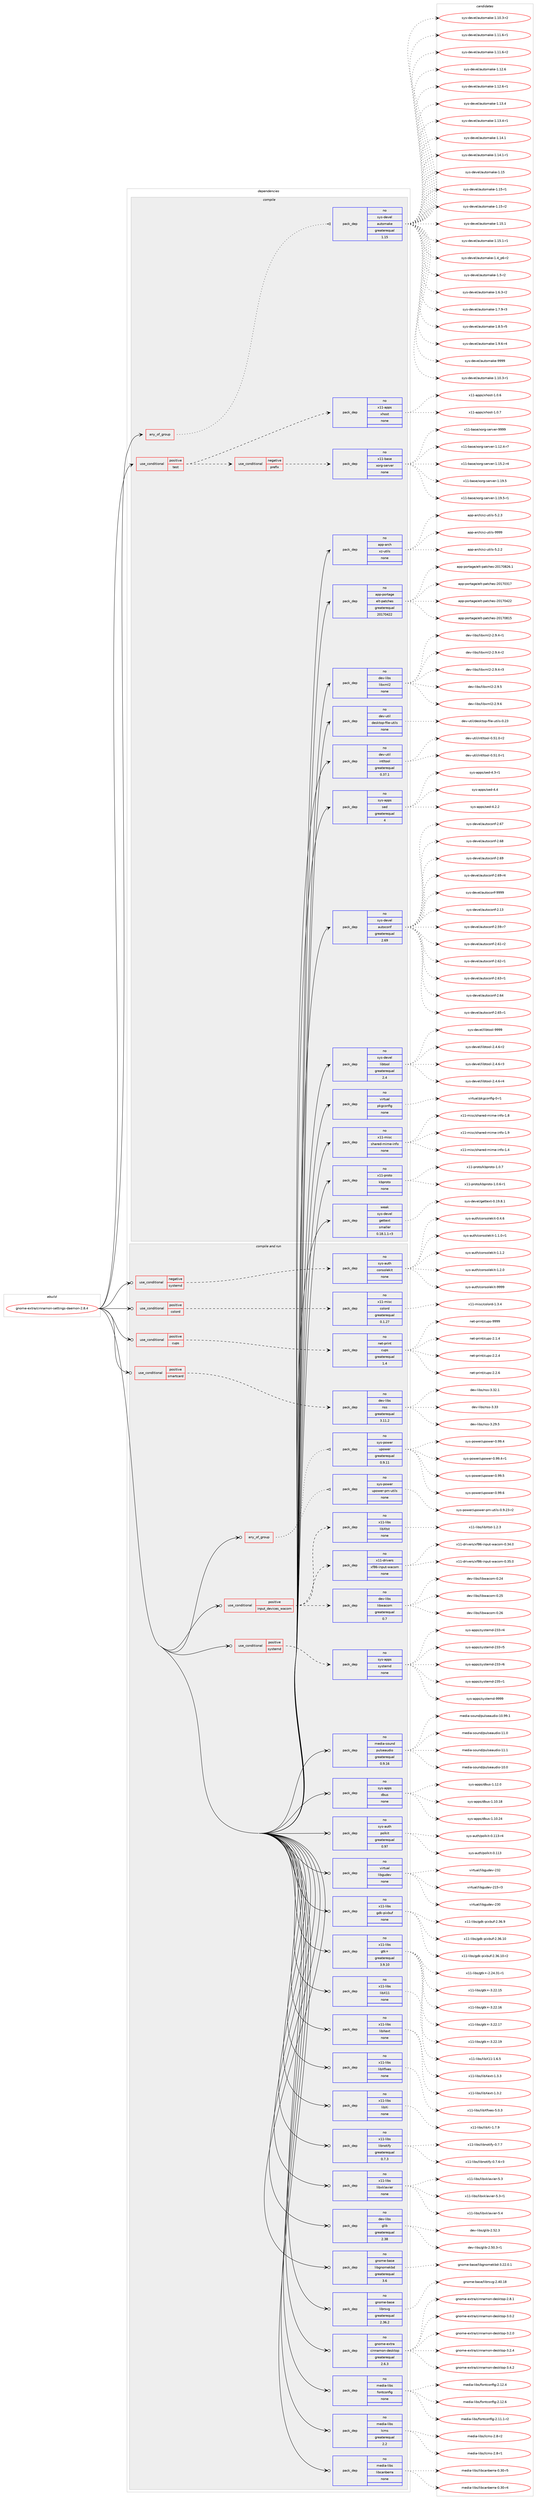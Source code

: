 digraph prolog {

# *************
# Graph options
# *************

newrank=true;
concentrate=true;
compound=true;
graph [rankdir=LR,fontname=Helvetica,fontsize=10,ranksep=1.5];#, ranksep=2.5, nodesep=0.2];
edge  [arrowhead=vee];
node  [fontname=Helvetica,fontsize=10];

# **********
# The ebuild
# **********

subgraph cluster_leftcol {
color=gray;
rank=same;
label=<<i>ebuild</i>>;
id [label="gnome-extra/cinnamon-settings-daemon-2.8.4", color=red, width=4, href="../gnome-extra/cinnamon-settings-daemon-2.8.4.svg"];
}

# ****************
# The dependencies
# ****************

subgraph cluster_midcol {
color=gray;
label=<<i>dependencies</i>>;
subgraph cluster_compile {
fillcolor="#eeeeee";
style=filled;
label=<<i>compile</i>>;
subgraph any4809 {
dependency309465 [label=<<TABLE BORDER="0" CELLBORDER="1" CELLSPACING="0" CELLPADDING="4"><TR><TD CELLPADDING="10">any_of_group</TD></TR></TABLE>>, shape=none, color=red];subgraph pack222776 {
dependency309466 [label=<<TABLE BORDER="0" CELLBORDER="1" CELLSPACING="0" CELLPADDING="4" WIDTH="220"><TR><TD ROWSPAN="6" CELLPADDING="30">pack_dep</TD></TR><TR><TD WIDTH="110">no</TD></TR><TR><TD>sys-devel</TD></TR><TR><TD>automake</TD></TR><TR><TD>greaterequal</TD></TR><TR><TD>1.15</TD></TR></TABLE>>, shape=none, color=blue];
}
dependency309465:e -> dependency309466:w [weight=20,style="dotted",arrowhead="oinv"];
}
id:e -> dependency309465:w [weight=20,style="solid",arrowhead="vee"];
subgraph cond81813 {
dependency309467 [label=<<TABLE BORDER="0" CELLBORDER="1" CELLSPACING="0" CELLPADDING="4"><TR><TD ROWSPAN="3" CELLPADDING="10">use_conditional</TD></TR><TR><TD>positive</TD></TR><TR><TD>test</TD></TR></TABLE>>, shape=none, color=red];
subgraph cond81814 {
dependency309468 [label=<<TABLE BORDER="0" CELLBORDER="1" CELLSPACING="0" CELLPADDING="4"><TR><TD ROWSPAN="3" CELLPADDING="10">use_conditional</TD></TR><TR><TD>negative</TD></TR><TR><TD>prefix</TD></TR></TABLE>>, shape=none, color=red];
subgraph pack222777 {
dependency309469 [label=<<TABLE BORDER="0" CELLBORDER="1" CELLSPACING="0" CELLPADDING="4" WIDTH="220"><TR><TD ROWSPAN="6" CELLPADDING="30">pack_dep</TD></TR><TR><TD WIDTH="110">no</TD></TR><TR><TD>x11-base</TD></TR><TR><TD>xorg-server</TD></TR><TR><TD>none</TD></TR><TR><TD></TD></TR></TABLE>>, shape=none, color=blue];
}
dependency309468:e -> dependency309469:w [weight=20,style="dashed",arrowhead="vee"];
}
dependency309467:e -> dependency309468:w [weight=20,style="dashed",arrowhead="vee"];
subgraph pack222778 {
dependency309470 [label=<<TABLE BORDER="0" CELLBORDER="1" CELLSPACING="0" CELLPADDING="4" WIDTH="220"><TR><TD ROWSPAN="6" CELLPADDING="30">pack_dep</TD></TR><TR><TD WIDTH="110">no</TD></TR><TR><TD>x11-apps</TD></TR><TR><TD>xhost</TD></TR><TR><TD>none</TD></TR><TR><TD></TD></TR></TABLE>>, shape=none, color=blue];
}
dependency309467:e -> dependency309470:w [weight=20,style="dashed",arrowhead="vee"];
}
id:e -> dependency309467:w [weight=20,style="solid",arrowhead="vee"];
subgraph pack222779 {
dependency309471 [label=<<TABLE BORDER="0" CELLBORDER="1" CELLSPACING="0" CELLPADDING="4" WIDTH="220"><TR><TD ROWSPAN="6" CELLPADDING="30">pack_dep</TD></TR><TR><TD WIDTH="110">no</TD></TR><TR><TD>app-arch</TD></TR><TR><TD>xz-utils</TD></TR><TR><TD>none</TD></TR><TR><TD></TD></TR></TABLE>>, shape=none, color=blue];
}
id:e -> dependency309471:w [weight=20,style="solid",arrowhead="vee"];
subgraph pack222780 {
dependency309472 [label=<<TABLE BORDER="0" CELLBORDER="1" CELLSPACING="0" CELLPADDING="4" WIDTH="220"><TR><TD ROWSPAN="6" CELLPADDING="30">pack_dep</TD></TR><TR><TD WIDTH="110">no</TD></TR><TR><TD>app-portage</TD></TR><TR><TD>elt-patches</TD></TR><TR><TD>greaterequal</TD></TR><TR><TD>20170422</TD></TR></TABLE>>, shape=none, color=blue];
}
id:e -> dependency309472:w [weight=20,style="solid",arrowhead="vee"];
subgraph pack222781 {
dependency309473 [label=<<TABLE BORDER="0" CELLBORDER="1" CELLSPACING="0" CELLPADDING="4" WIDTH="220"><TR><TD ROWSPAN="6" CELLPADDING="30">pack_dep</TD></TR><TR><TD WIDTH="110">no</TD></TR><TR><TD>dev-libs</TD></TR><TR><TD>libxml2</TD></TR><TR><TD>none</TD></TR><TR><TD></TD></TR></TABLE>>, shape=none, color=blue];
}
id:e -> dependency309473:w [weight=20,style="solid",arrowhead="vee"];
subgraph pack222782 {
dependency309474 [label=<<TABLE BORDER="0" CELLBORDER="1" CELLSPACING="0" CELLPADDING="4" WIDTH="220"><TR><TD ROWSPAN="6" CELLPADDING="30">pack_dep</TD></TR><TR><TD WIDTH="110">no</TD></TR><TR><TD>dev-util</TD></TR><TR><TD>desktop-file-utils</TD></TR><TR><TD>none</TD></TR><TR><TD></TD></TR></TABLE>>, shape=none, color=blue];
}
id:e -> dependency309474:w [weight=20,style="solid",arrowhead="vee"];
subgraph pack222783 {
dependency309475 [label=<<TABLE BORDER="0" CELLBORDER="1" CELLSPACING="0" CELLPADDING="4" WIDTH="220"><TR><TD ROWSPAN="6" CELLPADDING="30">pack_dep</TD></TR><TR><TD WIDTH="110">no</TD></TR><TR><TD>dev-util</TD></TR><TR><TD>intltool</TD></TR><TR><TD>greaterequal</TD></TR><TR><TD>0.37.1</TD></TR></TABLE>>, shape=none, color=blue];
}
id:e -> dependency309475:w [weight=20,style="solid",arrowhead="vee"];
subgraph pack222784 {
dependency309476 [label=<<TABLE BORDER="0" CELLBORDER="1" CELLSPACING="0" CELLPADDING="4" WIDTH="220"><TR><TD ROWSPAN="6" CELLPADDING="30">pack_dep</TD></TR><TR><TD WIDTH="110">no</TD></TR><TR><TD>sys-apps</TD></TR><TR><TD>sed</TD></TR><TR><TD>greaterequal</TD></TR><TR><TD>4</TD></TR></TABLE>>, shape=none, color=blue];
}
id:e -> dependency309476:w [weight=20,style="solid",arrowhead="vee"];
subgraph pack222785 {
dependency309477 [label=<<TABLE BORDER="0" CELLBORDER="1" CELLSPACING="0" CELLPADDING="4" WIDTH="220"><TR><TD ROWSPAN="6" CELLPADDING="30">pack_dep</TD></TR><TR><TD WIDTH="110">no</TD></TR><TR><TD>sys-devel</TD></TR><TR><TD>autoconf</TD></TR><TR><TD>greaterequal</TD></TR><TR><TD>2.69</TD></TR></TABLE>>, shape=none, color=blue];
}
id:e -> dependency309477:w [weight=20,style="solid",arrowhead="vee"];
subgraph pack222786 {
dependency309478 [label=<<TABLE BORDER="0" CELLBORDER="1" CELLSPACING="0" CELLPADDING="4" WIDTH="220"><TR><TD ROWSPAN="6" CELLPADDING="30">pack_dep</TD></TR><TR><TD WIDTH="110">no</TD></TR><TR><TD>sys-devel</TD></TR><TR><TD>libtool</TD></TR><TR><TD>greaterequal</TD></TR><TR><TD>2.4</TD></TR></TABLE>>, shape=none, color=blue];
}
id:e -> dependency309478:w [weight=20,style="solid",arrowhead="vee"];
subgraph pack222787 {
dependency309479 [label=<<TABLE BORDER="0" CELLBORDER="1" CELLSPACING="0" CELLPADDING="4" WIDTH="220"><TR><TD ROWSPAN="6" CELLPADDING="30">pack_dep</TD></TR><TR><TD WIDTH="110">no</TD></TR><TR><TD>virtual</TD></TR><TR><TD>pkgconfig</TD></TR><TR><TD>none</TD></TR><TR><TD></TD></TR></TABLE>>, shape=none, color=blue];
}
id:e -> dependency309479:w [weight=20,style="solid",arrowhead="vee"];
subgraph pack222788 {
dependency309480 [label=<<TABLE BORDER="0" CELLBORDER="1" CELLSPACING="0" CELLPADDING="4" WIDTH="220"><TR><TD ROWSPAN="6" CELLPADDING="30">pack_dep</TD></TR><TR><TD WIDTH="110">no</TD></TR><TR><TD>x11-misc</TD></TR><TR><TD>shared-mime-info</TD></TR><TR><TD>none</TD></TR><TR><TD></TD></TR></TABLE>>, shape=none, color=blue];
}
id:e -> dependency309480:w [weight=20,style="solid",arrowhead="vee"];
subgraph pack222789 {
dependency309481 [label=<<TABLE BORDER="0" CELLBORDER="1" CELLSPACING="0" CELLPADDING="4" WIDTH="220"><TR><TD ROWSPAN="6" CELLPADDING="30">pack_dep</TD></TR><TR><TD WIDTH="110">no</TD></TR><TR><TD>x11-proto</TD></TR><TR><TD>kbproto</TD></TR><TR><TD>none</TD></TR><TR><TD></TD></TR></TABLE>>, shape=none, color=blue];
}
id:e -> dependency309481:w [weight=20,style="solid",arrowhead="vee"];
subgraph pack222790 {
dependency309482 [label=<<TABLE BORDER="0" CELLBORDER="1" CELLSPACING="0" CELLPADDING="4" WIDTH="220"><TR><TD ROWSPAN="6" CELLPADDING="30">pack_dep</TD></TR><TR><TD WIDTH="110">weak</TD></TR><TR><TD>sys-devel</TD></TR><TR><TD>gettext</TD></TR><TR><TD>smaller</TD></TR><TR><TD>0.18.1.1-r3</TD></TR></TABLE>>, shape=none, color=blue];
}
id:e -> dependency309482:w [weight=20,style="solid",arrowhead="vee"];
}
subgraph cluster_compileandrun {
fillcolor="#eeeeee";
style=filled;
label=<<i>compile and run</i>>;
subgraph any4810 {
dependency309483 [label=<<TABLE BORDER="0" CELLBORDER="1" CELLSPACING="0" CELLPADDING="4"><TR><TD CELLPADDING="10">any_of_group</TD></TR></TABLE>>, shape=none, color=red];subgraph pack222791 {
dependency309484 [label=<<TABLE BORDER="0" CELLBORDER="1" CELLSPACING="0" CELLPADDING="4" WIDTH="220"><TR><TD ROWSPAN="6" CELLPADDING="30">pack_dep</TD></TR><TR><TD WIDTH="110">no</TD></TR><TR><TD>sys-power</TD></TR><TR><TD>upower</TD></TR><TR><TD>greaterequal</TD></TR><TR><TD>0.9.11</TD></TR></TABLE>>, shape=none, color=blue];
}
dependency309483:e -> dependency309484:w [weight=20,style="dotted",arrowhead="oinv"];
subgraph pack222792 {
dependency309485 [label=<<TABLE BORDER="0" CELLBORDER="1" CELLSPACING="0" CELLPADDING="4" WIDTH="220"><TR><TD ROWSPAN="6" CELLPADDING="30">pack_dep</TD></TR><TR><TD WIDTH="110">no</TD></TR><TR><TD>sys-power</TD></TR><TR><TD>upower-pm-utils</TD></TR><TR><TD>none</TD></TR><TR><TD></TD></TR></TABLE>>, shape=none, color=blue];
}
dependency309483:e -> dependency309485:w [weight=20,style="dotted",arrowhead="oinv"];
}
id:e -> dependency309483:w [weight=20,style="solid",arrowhead="odotvee"];
subgraph cond81815 {
dependency309486 [label=<<TABLE BORDER="0" CELLBORDER="1" CELLSPACING="0" CELLPADDING="4"><TR><TD ROWSPAN="3" CELLPADDING="10">use_conditional</TD></TR><TR><TD>negative</TD></TR><TR><TD>systemd</TD></TR></TABLE>>, shape=none, color=red];
subgraph pack222793 {
dependency309487 [label=<<TABLE BORDER="0" CELLBORDER="1" CELLSPACING="0" CELLPADDING="4" WIDTH="220"><TR><TD ROWSPAN="6" CELLPADDING="30">pack_dep</TD></TR><TR><TD WIDTH="110">no</TD></TR><TR><TD>sys-auth</TD></TR><TR><TD>consolekit</TD></TR><TR><TD>none</TD></TR><TR><TD></TD></TR></TABLE>>, shape=none, color=blue];
}
dependency309486:e -> dependency309487:w [weight=20,style="dashed",arrowhead="vee"];
}
id:e -> dependency309486:w [weight=20,style="solid",arrowhead="odotvee"];
subgraph cond81816 {
dependency309488 [label=<<TABLE BORDER="0" CELLBORDER="1" CELLSPACING="0" CELLPADDING="4"><TR><TD ROWSPAN="3" CELLPADDING="10">use_conditional</TD></TR><TR><TD>positive</TD></TR><TR><TD>colord</TD></TR></TABLE>>, shape=none, color=red];
subgraph pack222794 {
dependency309489 [label=<<TABLE BORDER="0" CELLBORDER="1" CELLSPACING="0" CELLPADDING="4" WIDTH="220"><TR><TD ROWSPAN="6" CELLPADDING="30">pack_dep</TD></TR><TR><TD WIDTH="110">no</TD></TR><TR><TD>x11-misc</TD></TR><TR><TD>colord</TD></TR><TR><TD>greaterequal</TD></TR><TR><TD>0.1.27</TD></TR></TABLE>>, shape=none, color=blue];
}
dependency309488:e -> dependency309489:w [weight=20,style="dashed",arrowhead="vee"];
}
id:e -> dependency309488:w [weight=20,style="solid",arrowhead="odotvee"];
subgraph cond81817 {
dependency309490 [label=<<TABLE BORDER="0" CELLBORDER="1" CELLSPACING="0" CELLPADDING="4"><TR><TD ROWSPAN="3" CELLPADDING="10">use_conditional</TD></TR><TR><TD>positive</TD></TR><TR><TD>cups</TD></TR></TABLE>>, shape=none, color=red];
subgraph pack222795 {
dependency309491 [label=<<TABLE BORDER="0" CELLBORDER="1" CELLSPACING="0" CELLPADDING="4" WIDTH="220"><TR><TD ROWSPAN="6" CELLPADDING="30">pack_dep</TD></TR><TR><TD WIDTH="110">no</TD></TR><TR><TD>net-print</TD></TR><TR><TD>cups</TD></TR><TR><TD>greaterequal</TD></TR><TR><TD>1.4</TD></TR></TABLE>>, shape=none, color=blue];
}
dependency309490:e -> dependency309491:w [weight=20,style="dashed",arrowhead="vee"];
}
id:e -> dependency309490:w [weight=20,style="solid",arrowhead="odotvee"];
subgraph cond81818 {
dependency309492 [label=<<TABLE BORDER="0" CELLBORDER="1" CELLSPACING="0" CELLPADDING="4"><TR><TD ROWSPAN="3" CELLPADDING="10">use_conditional</TD></TR><TR><TD>positive</TD></TR><TR><TD>input_devices_wacom</TD></TR></TABLE>>, shape=none, color=red];
subgraph pack222796 {
dependency309493 [label=<<TABLE BORDER="0" CELLBORDER="1" CELLSPACING="0" CELLPADDING="4" WIDTH="220"><TR><TD ROWSPAN="6" CELLPADDING="30">pack_dep</TD></TR><TR><TD WIDTH="110">no</TD></TR><TR><TD>dev-libs</TD></TR><TR><TD>libwacom</TD></TR><TR><TD>greaterequal</TD></TR><TR><TD>0.7</TD></TR></TABLE>>, shape=none, color=blue];
}
dependency309492:e -> dependency309493:w [weight=20,style="dashed",arrowhead="vee"];
subgraph pack222797 {
dependency309494 [label=<<TABLE BORDER="0" CELLBORDER="1" CELLSPACING="0" CELLPADDING="4" WIDTH="220"><TR><TD ROWSPAN="6" CELLPADDING="30">pack_dep</TD></TR><TR><TD WIDTH="110">no</TD></TR><TR><TD>x11-drivers</TD></TR><TR><TD>xf86-input-wacom</TD></TR><TR><TD>none</TD></TR><TR><TD></TD></TR></TABLE>>, shape=none, color=blue];
}
dependency309492:e -> dependency309494:w [weight=20,style="dashed",arrowhead="vee"];
subgraph pack222798 {
dependency309495 [label=<<TABLE BORDER="0" CELLBORDER="1" CELLSPACING="0" CELLPADDING="4" WIDTH="220"><TR><TD ROWSPAN="6" CELLPADDING="30">pack_dep</TD></TR><TR><TD WIDTH="110">no</TD></TR><TR><TD>x11-libs</TD></TR><TR><TD>libXtst</TD></TR><TR><TD>none</TD></TR><TR><TD></TD></TR></TABLE>>, shape=none, color=blue];
}
dependency309492:e -> dependency309495:w [weight=20,style="dashed",arrowhead="vee"];
}
id:e -> dependency309492:w [weight=20,style="solid",arrowhead="odotvee"];
subgraph cond81819 {
dependency309496 [label=<<TABLE BORDER="0" CELLBORDER="1" CELLSPACING="0" CELLPADDING="4"><TR><TD ROWSPAN="3" CELLPADDING="10">use_conditional</TD></TR><TR><TD>positive</TD></TR><TR><TD>smartcard</TD></TR></TABLE>>, shape=none, color=red];
subgraph pack222799 {
dependency309497 [label=<<TABLE BORDER="0" CELLBORDER="1" CELLSPACING="0" CELLPADDING="4" WIDTH="220"><TR><TD ROWSPAN="6" CELLPADDING="30">pack_dep</TD></TR><TR><TD WIDTH="110">no</TD></TR><TR><TD>dev-libs</TD></TR><TR><TD>nss</TD></TR><TR><TD>greaterequal</TD></TR><TR><TD>3.11.2</TD></TR></TABLE>>, shape=none, color=blue];
}
dependency309496:e -> dependency309497:w [weight=20,style="dashed",arrowhead="vee"];
}
id:e -> dependency309496:w [weight=20,style="solid",arrowhead="odotvee"];
subgraph cond81820 {
dependency309498 [label=<<TABLE BORDER="0" CELLBORDER="1" CELLSPACING="0" CELLPADDING="4"><TR><TD ROWSPAN="3" CELLPADDING="10">use_conditional</TD></TR><TR><TD>positive</TD></TR><TR><TD>systemd</TD></TR></TABLE>>, shape=none, color=red];
subgraph pack222800 {
dependency309499 [label=<<TABLE BORDER="0" CELLBORDER="1" CELLSPACING="0" CELLPADDING="4" WIDTH="220"><TR><TD ROWSPAN="6" CELLPADDING="30">pack_dep</TD></TR><TR><TD WIDTH="110">no</TD></TR><TR><TD>sys-apps</TD></TR><TR><TD>systemd</TD></TR><TR><TD>none</TD></TR><TR><TD></TD></TR></TABLE>>, shape=none, color=blue];
}
dependency309498:e -> dependency309499:w [weight=20,style="dashed",arrowhead="vee"];
}
id:e -> dependency309498:w [weight=20,style="solid",arrowhead="odotvee"];
subgraph pack222801 {
dependency309500 [label=<<TABLE BORDER="0" CELLBORDER="1" CELLSPACING="0" CELLPADDING="4" WIDTH="220"><TR><TD ROWSPAN="6" CELLPADDING="30">pack_dep</TD></TR><TR><TD WIDTH="110">no</TD></TR><TR><TD>dev-libs</TD></TR><TR><TD>glib</TD></TR><TR><TD>greaterequal</TD></TR><TR><TD>2.38</TD></TR></TABLE>>, shape=none, color=blue];
}
id:e -> dependency309500:w [weight=20,style="solid",arrowhead="odotvee"];
subgraph pack222802 {
dependency309501 [label=<<TABLE BORDER="0" CELLBORDER="1" CELLSPACING="0" CELLPADDING="4" WIDTH="220"><TR><TD ROWSPAN="6" CELLPADDING="30">pack_dep</TD></TR><TR><TD WIDTH="110">no</TD></TR><TR><TD>gnome-base</TD></TR><TR><TD>libgnomekbd</TD></TR><TR><TD>greaterequal</TD></TR><TR><TD>3.6</TD></TR></TABLE>>, shape=none, color=blue];
}
id:e -> dependency309501:w [weight=20,style="solid",arrowhead="odotvee"];
subgraph pack222803 {
dependency309502 [label=<<TABLE BORDER="0" CELLBORDER="1" CELLSPACING="0" CELLPADDING="4" WIDTH="220"><TR><TD ROWSPAN="6" CELLPADDING="30">pack_dep</TD></TR><TR><TD WIDTH="110">no</TD></TR><TR><TD>gnome-base</TD></TR><TR><TD>librsvg</TD></TR><TR><TD>greaterequal</TD></TR><TR><TD>2.36.2</TD></TR></TABLE>>, shape=none, color=blue];
}
id:e -> dependency309502:w [weight=20,style="solid",arrowhead="odotvee"];
subgraph pack222804 {
dependency309503 [label=<<TABLE BORDER="0" CELLBORDER="1" CELLSPACING="0" CELLPADDING="4" WIDTH="220"><TR><TD ROWSPAN="6" CELLPADDING="30">pack_dep</TD></TR><TR><TD WIDTH="110">no</TD></TR><TR><TD>gnome-extra</TD></TR><TR><TD>cinnamon-desktop</TD></TR><TR><TD>greaterequal</TD></TR><TR><TD>2.6.3</TD></TR></TABLE>>, shape=none, color=blue];
}
id:e -> dependency309503:w [weight=20,style="solid",arrowhead="odotvee"];
subgraph pack222805 {
dependency309504 [label=<<TABLE BORDER="0" CELLBORDER="1" CELLSPACING="0" CELLPADDING="4" WIDTH="220"><TR><TD ROWSPAN="6" CELLPADDING="30">pack_dep</TD></TR><TR><TD WIDTH="110">no</TD></TR><TR><TD>media-libs</TD></TR><TR><TD>fontconfig</TD></TR><TR><TD>none</TD></TR><TR><TD></TD></TR></TABLE>>, shape=none, color=blue];
}
id:e -> dependency309504:w [weight=20,style="solid",arrowhead="odotvee"];
subgraph pack222806 {
dependency309505 [label=<<TABLE BORDER="0" CELLBORDER="1" CELLSPACING="0" CELLPADDING="4" WIDTH="220"><TR><TD ROWSPAN="6" CELLPADDING="30">pack_dep</TD></TR><TR><TD WIDTH="110">no</TD></TR><TR><TD>media-libs</TD></TR><TR><TD>lcms</TD></TR><TR><TD>greaterequal</TD></TR><TR><TD>2.2</TD></TR></TABLE>>, shape=none, color=blue];
}
id:e -> dependency309505:w [weight=20,style="solid",arrowhead="odotvee"];
subgraph pack222807 {
dependency309506 [label=<<TABLE BORDER="0" CELLBORDER="1" CELLSPACING="0" CELLPADDING="4" WIDTH="220"><TR><TD ROWSPAN="6" CELLPADDING="30">pack_dep</TD></TR><TR><TD WIDTH="110">no</TD></TR><TR><TD>media-libs</TD></TR><TR><TD>libcanberra</TD></TR><TR><TD>none</TD></TR><TR><TD></TD></TR></TABLE>>, shape=none, color=blue];
}
id:e -> dependency309506:w [weight=20,style="solid",arrowhead="odotvee"];
subgraph pack222808 {
dependency309507 [label=<<TABLE BORDER="0" CELLBORDER="1" CELLSPACING="0" CELLPADDING="4" WIDTH="220"><TR><TD ROWSPAN="6" CELLPADDING="30">pack_dep</TD></TR><TR><TD WIDTH="110">no</TD></TR><TR><TD>media-sound</TD></TR><TR><TD>pulseaudio</TD></TR><TR><TD>greaterequal</TD></TR><TR><TD>0.9.16</TD></TR></TABLE>>, shape=none, color=blue];
}
id:e -> dependency309507:w [weight=20,style="solid",arrowhead="odotvee"];
subgraph pack222809 {
dependency309508 [label=<<TABLE BORDER="0" CELLBORDER="1" CELLSPACING="0" CELLPADDING="4" WIDTH="220"><TR><TD ROWSPAN="6" CELLPADDING="30">pack_dep</TD></TR><TR><TD WIDTH="110">no</TD></TR><TR><TD>sys-apps</TD></TR><TR><TD>dbus</TD></TR><TR><TD>none</TD></TR><TR><TD></TD></TR></TABLE>>, shape=none, color=blue];
}
id:e -> dependency309508:w [weight=20,style="solid",arrowhead="odotvee"];
subgraph pack222810 {
dependency309509 [label=<<TABLE BORDER="0" CELLBORDER="1" CELLSPACING="0" CELLPADDING="4" WIDTH="220"><TR><TD ROWSPAN="6" CELLPADDING="30">pack_dep</TD></TR><TR><TD WIDTH="110">no</TD></TR><TR><TD>sys-auth</TD></TR><TR><TD>polkit</TD></TR><TR><TD>greaterequal</TD></TR><TR><TD>0.97</TD></TR></TABLE>>, shape=none, color=blue];
}
id:e -> dependency309509:w [weight=20,style="solid",arrowhead="odotvee"];
subgraph pack222811 {
dependency309510 [label=<<TABLE BORDER="0" CELLBORDER="1" CELLSPACING="0" CELLPADDING="4" WIDTH="220"><TR><TD ROWSPAN="6" CELLPADDING="30">pack_dep</TD></TR><TR><TD WIDTH="110">no</TD></TR><TR><TD>virtual</TD></TR><TR><TD>libgudev</TD></TR><TR><TD>none</TD></TR><TR><TD></TD></TR></TABLE>>, shape=none, color=blue];
}
id:e -> dependency309510:w [weight=20,style="solid",arrowhead="odotvee"];
subgraph pack222812 {
dependency309511 [label=<<TABLE BORDER="0" CELLBORDER="1" CELLSPACING="0" CELLPADDING="4" WIDTH="220"><TR><TD ROWSPAN="6" CELLPADDING="30">pack_dep</TD></TR><TR><TD WIDTH="110">no</TD></TR><TR><TD>x11-libs</TD></TR><TR><TD>gdk-pixbuf</TD></TR><TR><TD>none</TD></TR><TR><TD></TD></TR></TABLE>>, shape=none, color=blue];
}
id:e -> dependency309511:w [weight=20,style="solid",arrowhead="odotvee"];
subgraph pack222813 {
dependency309512 [label=<<TABLE BORDER="0" CELLBORDER="1" CELLSPACING="0" CELLPADDING="4" WIDTH="220"><TR><TD ROWSPAN="6" CELLPADDING="30">pack_dep</TD></TR><TR><TD WIDTH="110">no</TD></TR><TR><TD>x11-libs</TD></TR><TR><TD>gtk+</TD></TR><TR><TD>greaterequal</TD></TR><TR><TD>3.9.10</TD></TR></TABLE>>, shape=none, color=blue];
}
id:e -> dependency309512:w [weight=20,style="solid",arrowhead="odotvee"];
subgraph pack222814 {
dependency309513 [label=<<TABLE BORDER="0" CELLBORDER="1" CELLSPACING="0" CELLPADDING="4" WIDTH="220"><TR><TD ROWSPAN="6" CELLPADDING="30">pack_dep</TD></TR><TR><TD WIDTH="110">no</TD></TR><TR><TD>x11-libs</TD></TR><TR><TD>libX11</TD></TR><TR><TD>none</TD></TR><TR><TD></TD></TR></TABLE>>, shape=none, color=blue];
}
id:e -> dependency309513:w [weight=20,style="solid",arrowhead="odotvee"];
subgraph pack222815 {
dependency309514 [label=<<TABLE BORDER="0" CELLBORDER="1" CELLSPACING="0" CELLPADDING="4" WIDTH="220"><TR><TD ROWSPAN="6" CELLPADDING="30">pack_dep</TD></TR><TR><TD WIDTH="110">no</TD></TR><TR><TD>x11-libs</TD></TR><TR><TD>libXext</TD></TR><TR><TD>none</TD></TR><TR><TD></TD></TR></TABLE>>, shape=none, color=blue];
}
id:e -> dependency309514:w [weight=20,style="solid",arrowhead="odotvee"];
subgraph pack222816 {
dependency309515 [label=<<TABLE BORDER="0" CELLBORDER="1" CELLSPACING="0" CELLPADDING="4" WIDTH="220"><TR><TD ROWSPAN="6" CELLPADDING="30">pack_dep</TD></TR><TR><TD WIDTH="110">no</TD></TR><TR><TD>x11-libs</TD></TR><TR><TD>libXfixes</TD></TR><TR><TD>none</TD></TR><TR><TD></TD></TR></TABLE>>, shape=none, color=blue];
}
id:e -> dependency309515:w [weight=20,style="solid",arrowhead="odotvee"];
subgraph pack222817 {
dependency309516 [label=<<TABLE BORDER="0" CELLBORDER="1" CELLSPACING="0" CELLPADDING="4" WIDTH="220"><TR><TD ROWSPAN="6" CELLPADDING="30">pack_dep</TD></TR><TR><TD WIDTH="110">no</TD></TR><TR><TD>x11-libs</TD></TR><TR><TD>libXi</TD></TR><TR><TD>none</TD></TR><TR><TD></TD></TR></TABLE>>, shape=none, color=blue];
}
id:e -> dependency309516:w [weight=20,style="solid",arrowhead="odotvee"];
subgraph pack222818 {
dependency309517 [label=<<TABLE BORDER="0" CELLBORDER="1" CELLSPACING="0" CELLPADDING="4" WIDTH="220"><TR><TD ROWSPAN="6" CELLPADDING="30">pack_dep</TD></TR><TR><TD WIDTH="110">no</TD></TR><TR><TD>x11-libs</TD></TR><TR><TD>libnotify</TD></TR><TR><TD>greaterequal</TD></TR><TR><TD>0.7.3</TD></TR></TABLE>>, shape=none, color=blue];
}
id:e -> dependency309517:w [weight=20,style="solid",arrowhead="odotvee"];
subgraph pack222819 {
dependency309518 [label=<<TABLE BORDER="0" CELLBORDER="1" CELLSPACING="0" CELLPADDING="4" WIDTH="220"><TR><TD ROWSPAN="6" CELLPADDING="30">pack_dep</TD></TR><TR><TD WIDTH="110">no</TD></TR><TR><TD>x11-libs</TD></TR><TR><TD>libxklavier</TD></TR><TR><TD>none</TD></TR><TR><TD></TD></TR></TABLE>>, shape=none, color=blue];
}
id:e -> dependency309518:w [weight=20,style="solid",arrowhead="odotvee"];
}
subgraph cluster_run {
fillcolor="#eeeeee";
style=filled;
label=<<i>run</i>>;
}
}

# **************
# The candidates
# **************

subgraph cluster_choices {
rank=same;
color=gray;
label=<<i>candidates</i>>;

subgraph choice222776 {
color=black;
nodesep=1;
choice11512111545100101118101108479711711611110997107101454946494846514511449 [label="sys-devel/automake-1.10.3-r1", color=red, width=4,href="../sys-devel/automake-1.10.3-r1.svg"];
choice11512111545100101118101108479711711611110997107101454946494846514511450 [label="sys-devel/automake-1.10.3-r2", color=red, width=4,href="../sys-devel/automake-1.10.3-r2.svg"];
choice11512111545100101118101108479711711611110997107101454946494946544511449 [label="sys-devel/automake-1.11.6-r1", color=red, width=4,href="../sys-devel/automake-1.11.6-r1.svg"];
choice11512111545100101118101108479711711611110997107101454946494946544511450 [label="sys-devel/automake-1.11.6-r2", color=red, width=4,href="../sys-devel/automake-1.11.6-r2.svg"];
choice1151211154510010111810110847971171161111099710710145494649504654 [label="sys-devel/automake-1.12.6", color=red, width=4,href="../sys-devel/automake-1.12.6.svg"];
choice11512111545100101118101108479711711611110997107101454946495046544511449 [label="sys-devel/automake-1.12.6-r1", color=red, width=4,href="../sys-devel/automake-1.12.6-r1.svg"];
choice1151211154510010111810110847971171161111099710710145494649514652 [label="sys-devel/automake-1.13.4", color=red, width=4,href="../sys-devel/automake-1.13.4.svg"];
choice11512111545100101118101108479711711611110997107101454946495146524511449 [label="sys-devel/automake-1.13.4-r1", color=red, width=4,href="../sys-devel/automake-1.13.4-r1.svg"];
choice1151211154510010111810110847971171161111099710710145494649524649 [label="sys-devel/automake-1.14.1", color=red, width=4,href="../sys-devel/automake-1.14.1.svg"];
choice11512111545100101118101108479711711611110997107101454946495246494511449 [label="sys-devel/automake-1.14.1-r1", color=red, width=4,href="../sys-devel/automake-1.14.1-r1.svg"];
choice115121115451001011181011084797117116111109971071014549464953 [label="sys-devel/automake-1.15", color=red, width=4,href="../sys-devel/automake-1.15.svg"];
choice1151211154510010111810110847971171161111099710710145494649534511449 [label="sys-devel/automake-1.15-r1", color=red, width=4,href="../sys-devel/automake-1.15-r1.svg"];
choice1151211154510010111810110847971171161111099710710145494649534511450 [label="sys-devel/automake-1.15-r2", color=red, width=4,href="../sys-devel/automake-1.15-r2.svg"];
choice1151211154510010111810110847971171161111099710710145494649534649 [label="sys-devel/automake-1.15.1", color=red, width=4,href="../sys-devel/automake-1.15.1.svg"];
choice11512111545100101118101108479711711611110997107101454946495346494511449 [label="sys-devel/automake-1.15.1-r1", color=red, width=4,href="../sys-devel/automake-1.15.1-r1.svg"];
choice115121115451001011181011084797117116111109971071014549465295112544511450 [label="sys-devel/automake-1.4_p6-r2", color=red, width=4,href="../sys-devel/automake-1.4_p6-r2.svg"];
choice11512111545100101118101108479711711611110997107101454946534511450 [label="sys-devel/automake-1.5-r2", color=red, width=4,href="../sys-devel/automake-1.5-r2.svg"];
choice115121115451001011181011084797117116111109971071014549465446514511450 [label="sys-devel/automake-1.6.3-r2", color=red, width=4,href="../sys-devel/automake-1.6.3-r2.svg"];
choice115121115451001011181011084797117116111109971071014549465546574511451 [label="sys-devel/automake-1.7.9-r3", color=red, width=4,href="../sys-devel/automake-1.7.9-r3.svg"];
choice115121115451001011181011084797117116111109971071014549465646534511453 [label="sys-devel/automake-1.8.5-r5", color=red, width=4,href="../sys-devel/automake-1.8.5-r5.svg"];
choice115121115451001011181011084797117116111109971071014549465746544511452 [label="sys-devel/automake-1.9.6-r4", color=red, width=4,href="../sys-devel/automake-1.9.6-r4.svg"];
choice115121115451001011181011084797117116111109971071014557575757 [label="sys-devel/automake-9999", color=red, width=4,href="../sys-devel/automake-9999.svg"];
dependency309466:e -> choice11512111545100101118101108479711711611110997107101454946494846514511449:w [style=dotted,weight="100"];
dependency309466:e -> choice11512111545100101118101108479711711611110997107101454946494846514511450:w [style=dotted,weight="100"];
dependency309466:e -> choice11512111545100101118101108479711711611110997107101454946494946544511449:w [style=dotted,weight="100"];
dependency309466:e -> choice11512111545100101118101108479711711611110997107101454946494946544511450:w [style=dotted,weight="100"];
dependency309466:e -> choice1151211154510010111810110847971171161111099710710145494649504654:w [style=dotted,weight="100"];
dependency309466:e -> choice11512111545100101118101108479711711611110997107101454946495046544511449:w [style=dotted,weight="100"];
dependency309466:e -> choice1151211154510010111810110847971171161111099710710145494649514652:w [style=dotted,weight="100"];
dependency309466:e -> choice11512111545100101118101108479711711611110997107101454946495146524511449:w [style=dotted,weight="100"];
dependency309466:e -> choice1151211154510010111810110847971171161111099710710145494649524649:w [style=dotted,weight="100"];
dependency309466:e -> choice11512111545100101118101108479711711611110997107101454946495246494511449:w [style=dotted,weight="100"];
dependency309466:e -> choice115121115451001011181011084797117116111109971071014549464953:w [style=dotted,weight="100"];
dependency309466:e -> choice1151211154510010111810110847971171161111099710710145494649534511449:w [style=dotted,weight="100"];
dependency309466:e -> choice1151211154510010111810110847971171161111099710710145494649534511450:w [style=dotted,weight="100"];
dependency309466:e -> choice1151211154510010111810110847971171161111099710710145494649534649:w [style=dotted,weight="100"];
dependency309466:e -> choice11512111545100101118101108479711711611110997107101454946495346494511449:w [style=dotted,weight="100"];
dependency309466:e -> choice115121115451001011181011084797117116111109971071014549465295112544511450:w [style=dotted,weight="100"];
dependency309466:e -> choice11512111545100101118101108479711711611110997107101454946534511450:w [style=dotted,weight="100"];
dependency309466:e -> choice115121115451001011181011084797117116111109971071014549465446514511450:w [style=dotted,weight="100"];
dependency309466:e -> choice115121115451001011181011084797117116111109971071014549465546574511451:w [style=dotted,weight="100"];
dependency309466:e -> choice115121115451001011181011084797117116111109971071014549465646534511453:w [style=dotted,weight="100"];
dependency309466:e -> choice115121115451001011181011084797117116111109971071014549465746544511452:w [style=dotted,weight="100"];
dependency309466:e -> choice115121115451001011181011084797117116111109971071014557575757:w [style=dotted,weight="100"];
}
subgraph choice222777 {
color=black;
nodesep=1;
choice12049494598971151014712011111410345115101114118101114454946495046524511455 [label="x11-base/xorg-server-1.12.4-r7", color=red, width=4,href="../x11-base/xorg-server-1.12.4-r7.svg"];
choice12049494598971151014712011111410345115101114118101114454946495346504511452 [label="x11-base/xorg-server-1.15.2-r4", color=red, width=4,href="../x11-base/xorg-server-1.15.2-r4.svg"];
choice1204949459897115101471201111141034511510111411810111445494649574653 [label="x11-base/xorg-server-1.19.5", color=red, width=4,href="../x11-base/xorg-server-1.19.5.svg"];
choice12049494598971151014712011111410345115101114118101114454946495746534511449 [label="x11-base/xorg-server-1.19.5-r1", color=red, width=4,href="../x11-base/xorg-server-1.19.5-r1.svg"];
choice120494945989711510147120111114103451151011141181011144557575757 [label="x11-base/xorg-server-9999", color=red, width=4,href="../x11-base/xorg-server-9999.svg"];
dependency309469:e -> choice12049494598971151014712011111410345115101114118101114454946495046524511455:w [style=dotted,weight="100"];
dependency309469:e -> choice12049494598971151014712011111410345115101114118101114454946495346504511452:w [style=dotted,weight="100"];
dependency309469:e -> choice1204949459897115101471201111141034511510111411810111445494649574653:w [style=dotted,weight="100"];
dependency309469:e -> choice12049494598971151014712011111410345115101114118101114454946495746534511449:w [style=dotted,weight="100"];
dependency309469:e -> choice120494945989711510147120111114103451151011141181011144557575757:w [style=dotted,weight="100"];
}
subgraph choice222778 {
color=black;
nodesep=1;
choice1204949459711211211547120104111115116454946484654 [label="x11-apps/xhost-1.0.6", color=red, width=4,href="../x11-apps/xhost-1.0.6.svg"];
choice1204949459711211211547120104111115116454946484655 [label="x11-apps/xhost-1.0.7", color=red, width=4,href="../x11-apps/xhost-1.0.7.svg"];
dependency309470:e -> choice1204949459711211211547120104111115116454946484654:w [style=dotted,weight="100"];
dependency309470:e -> choice1204949459711211211547120104111115116454946484655:w [style=dotted,weight="100"];
}
subgraph choice222779 {
color=black;
nodesep=1;
choice971121124597114991044712012245117116105108115455346504650 [label="app-arch/xz-utils-5.2.2", color=red, width=4,href="../app-arch/xz-utils-5.2.2.svg"];
choice971121124597114991044712012245117116105108115455346504651 [label="app-arch/xz-utils-5.2.3", color=red, width=4,href="../app-arch/xz-utils-5.2.3.svg"];
choice9711211245971149910447120122451171161051081154557575757 [label="app-arch/xz-utils-9999", color=red, width=4,href="../app-arch/xz-utils-9999.svg"];
dependency309471:e -> choice971121124597114991044712012245117116105108115455346504650:w [style=dotted,weight="100"];
dependency309471:e -> choice971121124597114991044712012245117116105108115455346504651:w [style=dotted,weight="100"];
dependency309471:e -> choice9711211245971149910447120122451171161051081154557575757:w [style=dotted,weight="100"];
}
subgraph choice222780 {
color=black;
nodesep=1;
choice97112112451121111141169710310147101108116451129711699104101115455048495548514955 [label="app-portage/elt-patches-20170317", color=red, width=4,href="../app-portage/elt-patches-20170317.svg"];
choice97112112451121111141169710310147101108116451129711699104101115455048495548525050 [label="app-portage/elt-patches-20170422", color=red, width=4,href="../app-portage/elt-patches-20170422.svg"];
choice97112112451121111141169710310147101108116451129711699104101115455048495548564953 [label="app-portage/elt-patches-20170815", color=red, width=4,href="../app-portage/elt-patches-20170815.svg"];
choice971121124511211111411697103101471011081164511297116991041011154550484955485650544649 [label="app-portage/elt-patches-20170826.1", color=red, width=4,href="../app-portage/elt-patches-20170826.1.svg"];
dependency309472:e -> choice97112112451121111141169710310147101108116451129711699104101115455048495548514955:w [style=dotted,weight="100"];
dependency309472:e -> choice97112112451121111141169710310147101108116451129711699104101115455048495548525050:w [style=dotted,weight="100"];
dependency309472:e -> choice97112112451121111141169710310147101108116451129711699104101115455048495548564953:w [style=dotted,weight="100"];
dependency309472:e -> choice971121124511211111411697103101471011081164511297116991041011154550484955485650544649:w [style=dotted,weight="100"];
}
subgraph choice222781 {
color=black;
nodesep=1;
choice10010111845108105981154710810598120109108504550465746524511449 [label="dev-libs/libxml2-2.9.4-r1", color=red, width=4,href="../dev-libs/libxml2-2.9.4-r1.svg"];
choice10010111845108105981154710810598120109108504550465746524511450 [label="dev-libs/libxml2-2.9.4-r2", color=red, width=4,href="../dev-libs/libxml2-2.9.4-r2.svg"];
choice10010111845108105981154710810598120109108504550465746524511451 [label="dev-libs/libxml2-2.9.4-r3", color=red, width=4,href="../dev-libs/libxml2-2.9.4-r3.svg"];
choice1001011184510810598115471081059812010910850455046574653 [label="dev-libs/libxml2-2.9.5", color=red, width=4,href="../dev-libs/libxml2-2.9.5.svg"];
choice1001011184510810598115471081059812010910850455046574654 [label="dev-libs/libxml2-2.9.6", color=red, width=4,href="../dev-libs/libxml2-2.9.6.svg"];
dependency309473:e -> choice10010111845108105981154710810598120109108504550465746524511449:w [style=dotted,weight="100"];
dependency309473:e -> choice10010111845108105981154710810598120109108504550465746524511450:w [style=dotted,weight="100"];
dependency309473:e -> choice10010111845108105981154710810598120109108504550465746524511451:w [style=dotted,weight="100"];
dependency309473:e -> choice1001011184510810598115471081059812010910850455046574653:w [style=dotted,weight="100"];
dependency309473:e -> choice1001011184510810598115471081059812010910850455046574654:w [style=dotted,weight="100"];
}
subgraph choice222782 {
color=black;
nodesep=1;
choice100101118451171161051084710010111510711611111245102105108101451171161051081154548465051 [label="dev-util/desktop-file-utils-0.23", color=red, width=4,href="../dev-util/desktop-file-utils-0.23.svg"];
dependency309474:e -> choice100101118451171161051084710010111510711611111245102105108101451171161051081154548465051:w [style=dotted,weight="100"];
}
subgraph choice222783 {
color=black;
nodesep=1;
choice1001011184511711610510847105110116108116111111108454846534946484511449 [label="dev-util/intltool-0.51.0-r1", color=red, width=4,href="../dev-util/intltool-0.51.0-r1.svg"];
choice1001011184511711610510847105110116108116111111108454846534946484511450 [label="dev-util/intltool-0.51.0-r2", color=red, width=4,href="../dev-util/intltool-0.51.0-r2.svg"];
dependency309475:e -> choice1001011184511711610510847105110116108116111111108454846534946484511449:w [style=dotted,weight="100"];
dependency309475:e -> choice1001011184511711610510847105110116108116111111108454846534946484511450:w [style=dotted,weight="100"];
}
subgraph choice222784 {
color=black;
nodesep=1;
choice115121115459711211211547115101100455246504650 [label="sys-apps/sed-4.2.2", color=red, width=4,href="../sys-apps/sed-4.2.2.svg"];
choice115121115459711211211547115101100455246514511449 [label="sys-apps/sed-4.3-r1", color=red, width=4,href="../sys-apps/sed-4.3-r1.svg"];
choice11512111545971121121154711510110045524652 [label="sys-apps/sed-4.4", color=red, width=4,href="../sys-apps/sed-4.4.svg"];
dependency309476:e -> choice115121115459711211211547115101100455246504650:w [style=dotted,weight="100"];
dependency309476:e -> choice115121115459711211211547115101100455246514511449:w [style=dotted,weight="100"];
dependency309476:e -> choice11512111545971121121154711510110045524652:w [style=dotted,weight="100"];
}
subgraph choice222785 {
color=black;
nodesep=1;
choice115121115451001011181011084797117116111991111101024550464951 [label="sys-devel/autoconf-2.13", color=red, width=4,href="../sys-devel/autoconf-2.13.svg"];
choice1151211154510010111810110847971171161119911111010245504653574511455 [label="sys-devel/autoconf-2.59-r7", color=red, width=4,href="../sys-devel/autoconf-2.59-r7.svg"];
choice1151211154510010111810110847971171161119911111010245504654494511450 [label="sys-devel/autoconf-2.61-r2", color=red, width=4,href="../sys-devel/autoconf-2.61-r2.svg"];
choice1151211154510010111810110847971171161119911111010245504654504511449 [label="sys-devel/autoconf-2.62-r1", color=red, width=4,href="../sys-devel/autoconf-2.62-r1.svg"];
choice1151211154510010111810110847971171161119911111010245504654514511449 [label="sys-devel/autoconf-2.63-r1", color=red, width=4,href="../sys-devel/autoconf-2.63-r1.svg"];
choice115121115451001011181011084797117116111991111101024550465452 [label="sys-devel/autoconf-2.64", color=red, width=4,href="../sys-devel/autoconf-2.64.svg"];
choice1151211154510010111810110847971171161119911111010245504654534511449 [label="sys-devel/autoconf-2.65-r1", color=red, width=4,href="../sys-devel/autoconf-2.65-r1.svg"];
choice115121115451001011181011084797117116111991111101024550465455 [label="sys-devel/autoconf-2.67", color=red, width=4,href="../sys-devel/autoconf-2.67.svg"];
choice115121115451001011181011084797117116111991111101024550465456 [label="sys-devel/autoconf-2.68", color=red, width=4,href="../sys-devel/autoconf-2.68.svg"];
choice115121115451001011181011084797117116111991111101024550465457 [label="sys-devel/autoconf-2.69", color=red, width=4,href="../sys-devel/autoconf-2.69.svg"];
choice1151211154510010111810110847971171161119911111010245504654574511452 [label="sys-devel/autoconf-2.69-r4", color=red, width=4,href="../sys-devel/autoconf-2.69-r4.svg"];
choice115121115451001011181011084797117116111991111101024557575757 [label="sys-devel/autoconf-9999", color=red, width=4,href="../sys-devel/autoconf-9999.svg"];
dependency309477:e -> choice115121115451001011181011084797117116111991111101024550464951:w [style=dotted,weight="100"];
dependency309477:e -> choice1151211154510010111810110847971171161119911111010245504653574511455:w [style=dotted,weight="100"];
dependency309477:e -> choice1151211154510010111810110847971171161119911111010245504654494511450:w [style=dotted,weight="100"];
dependency309477:e -> choice1151211154510010111810110847971171161119911111010245504654504511449:w [style=dotted,weight="100"];
dependency309477:e -> choice1151211154510010111810110847971171161119911111010245504654514511449:w [style=dotted,weight="100"];
dependency309477:e -> choice115121115451001011181011084797117116111991111101024550465452:w [style=dotted,weight="100"];
dependency309477:e -> choice1151211154510010111810110847971171161119911111010245504654534511449:w [style=dotted,weight="100"];
dependency309477:e -> choice115121115451001011181011084797117116111991111101024550465455:w [style=dotted,weight="100"];
dependency309477:e -> choice115121115451001011181011084797117116111991111101024550465456:w [style=dotted,weight="100"];
dependency309477:e -> choice115121115451001011181011084797117116111991111101024550465457:w [style=dotted,weight="100"];
dependency309477:e -> choice1151211154510010111810110847971171161119911111010245504654574511452:w [style=dotted,weight="100"];
dependency309477:e -> choice115121115451001011181011084797117116111991111101024557575757:w [style=dotted,weight="100"];
}
subgraph choice222786 {
color=black;
nodesep=1;
choice1151211154510010111810110847108105981161111111084550465246544511450 [label="sys-devel/libtool-2.4.6-r2", color=red, width=4,href="../sys-devel/libtool-2.4.6-r2.svg"];
choice1151211154510010111810110847108105981161111111084550465246544511451 [label="sys-devel/libtool-2.4.6-r3", color=red, width=4,href="../sys-devel/libtool-2.4.6-r3.svg"];
choice1151211154510010111810110847108105981161111111084550465246544511452 [label="sys-devel/libtool-2.4.6-r4", color=red, width=4,href="../sys-devel/libtool-2.4.6-r4.svg"];
choice1151211154510010111810110847108105981161111111084557575757 [label="sys-devel/libtool-9999", color=red, width=4,href="../sys-devel/libtool-9999.svg"];
dependency309478:e -> choice1151211154510010111810110847108105981161111111084550465246544511450:w [style=dotted,weight="100"];
dependency309478:e -> choice1151211154510010111810110847108105981161111111084550465246544511451:w [style=dotted,weight="100"];
dependency309478:e -> choice1151211154510010111810110847108105981161111111084550465246544511452:w [style=dotted,weight="100"];
dependency309478:e -> choice1151211154510010111810110847108105981161111111084557575757:w [style=dotted,weight="100"];
}
subgraph choice222787 {
color=black;
nodesep=1;
choice11810511411611797108471121071039911111010210510345484511449 [label="virtual/pkgconfig-0-r1", color=red, width=4,href="../virtual/pkgconfig-0-r1.svg"];
dependency309479:e -> choice11810511411611797108471121071039911111010210510345484511449:w [style=dotted,weight="100"];
}
subgraph choice222788 {
color=black;
nodesep=1;
choice120494945109105115994711510497114101100451091051091014510511010211145494652 [label="x11-misc/shared-mime-info-1.4", color=red, width=4,href="../x11-misc/shared-mime-info-1.4.svg"];
choice120494945109105115994711510497114101100451091051091014510511010211145494656 [label="x11-misc/shared-mime-info-1.8", color=red, width=4,href="../x11-misc/shared-mime-info-1.8.svg"];
choice120494945109105115994711510497114101100451091051091014510511010211145494657 [label="x11-misc/shared-mime-info-1.9", color=red, width=4,href="../x11-misc/shared-mime-info-1.9.svg"];
dependency309480:e -> choice120494945109105115994711510497114101100451091051091014510511010211145494652:w [style=dotted,weight="100"];
dependency309480:e -> choice120494945109105115994711510497114101100451091051091014510511010211145494656:w [style=dotted,weight="100"];
dependency309480:e -> choice120494945109105115994711510497114101100451091051091014510511010211145494657:w [style=dotted,weight="100"];
}
subgraph choice222789 {
color=black;
nodesep=1;
choice12049494511211411111611147107981121141111161114549464846544511449 [label="x11-proto/kbproto-1.0.6-r1", color=red, width=4,href="../x11-proto/kbproto-1.0.6-r1.svg"];
choice1204949451121141111161114710798112114111116111454946484655 [label="x11-proto/kbproto-1.0.7", color=red, width=4,href="../x11-proto/kbproto-1.0.7.svg"];
dependency309481:e -> choice12049494511211411111611147107981121141111161114549464846544511449:w [style=dotted,weight="100"];
dependency309481:e -> choice1204949451121141111161114710798112114111116111454946484655:w [style=dotted,weight="100"];
}
subgraph choice222790 {
color=black;
nodesep=1;
choice1151211154510010111810110847103101116116101120116454846495746564649 [label="sys-devel/gettext-0.19.8.1", color=red, width=4,href="../sys-devel/gettext-0.19.8.1.svg"];
dependency309482:e -> choice1151211154510010111810110847103101116116101120116454846495746564649:w [style=dotted,weight="100"];
}
subgraph choice222791 {
color=black;
nodesep=1;
choice115121115451121111191011144711711211111910111445484657574652 [label="sys-power/upower-0.99.4", color=red, width=4,href="../sys-power/upower-0.99.4.svg"];
choice1151211154511211111910111447117112111119101114454846575746524511449 [label="sys-power/upower-0.99.4-r1", color=red, width=4,href="../sys-power/upower-0.99.4-r1.svg"];
choice115121115451121111191011144711711211111910111445484657574653 [label="sys-power/upower-0.99.5", color=red, width=4,href="../sys-power/upower-0.99.5.svg"];
choice115121115451121111191011144711711211111910111445484657574654 [label="sys-power/upower-0.99.6", color=red, width=4,href="../sys-power/upower-0.99.6.svg"];
dependency309484:e -> choice115121115451121111191011144711711211111910111445484657574652:w [style=dotted,weight="100"];
dependency309484:e -> choice1151211154511211111910111447117112111119101114454846575746524511449:w [style=dotted,weight="100"];
dependency309484:e -> choice115121115451121111191011144711711211111910111445484657574653:w [style=dotted,weight="100"];
dependency309484:e -> choice115121115451121111191011144711711211111910111445484657574654:w [style=dotted,weight="100"];
}
subgraph choice222792 {
color=black;
nodesep=1;
choice11512111545112111119101114471171121111191011144511210945117116105108115454846574650514511450 [label="sys-power/upower-pm-utils-0.9.23-r2", color=red, width=4,href="../sys-power/upower-pm-utils-0.9.23-r2.svg"];
dependency309485:e -> choice11512111545112111119101114471171121111191011144511210945117116105108115454846574650514511450:w [style=dotted,weight="100"];
}
subgraph choice222793 {
color=black;
nodesep=1;
choice11512111545971171161044799111110115111108101107105116454846524654 [label="sys-auth/consolekit-0.4.6", color=red, width=4,href="../sys-auth/consolekit-0.4.6.svg"];
choice115121115459711711610447991111101151111081011071051164549464946484511449 [label="sys-auth/consolekit-1.1.0-r1", color=red, width=4,href="../sys-auth/consolekit-1.1.0-r1.svg"];
choice11512111545971171161044799111110115111108101107105116454946494650 [label="sys-auth/consolekit-1.1.2", color=red, width=4,href="../sys-auth/consolekit-1.1.2.svg"];
choice11512111545971171161044799111110115111108101107105116454946504648 [label="sys-auth/consolekit-1.2.0", color=red, width=4,href="../sys-auth/consolekit-1.2.0.svg"];
choice115121115459711711610447991111101151111081011071051164557575757 [label="sys-auth/consolekit-9999", color=red, width=4,href="../sys-auth/consolekit-9999.svg"];
dependency309487:e -> choice11512111545971171161044799111110115111108101107105116454846524654:w [style=dotted,weight="100"];
dependency309487:e -> choice115121115459711711610447991111101151111081011071051164549464946484511449:w [style=dotted,weight="100"];
dependency309487:e -> choice11512111545971171161044799111110115111108101107105116454946494650:w [style=dotted,weight="100"];
dependency309487:e -> choice11512111545971171161044799111110115111108101107105116454946504648:w [style=dotted,weight="100"];
dependency309487:e -> choice115121115459711711610447991111101151111081011071051164557575757:w [style=dotted,weight="100"];
}
subgraph choice222794 {
color=black;
nodesep=1;
choice120494945109105115994799111108111114100454946514652 [label="x11-misc/colord-1.3.4", color=red, width=4,href="../x11-misc/colord-1.3.4.svg"];
dependency309489:e -> choice120494945109105115994799111108111114100454946514652:w [style=dotted,weight="100"];
}
subgraph choice222795 {
color=black;
nodesep=1;
choice110101116451121141051101164799117112115455046494652 [label="net-print/cups-2.1.4", color=red, width=4,href="../net-print/cups-2.1.4.svg"];
choice110101116451121141051101164799117112115455046504652 [label="net-print/cups-2.2.4", color=red, width=4,href="../net-print/cups-2.2.4.svg"];
choice110101116451121141051101164799117112115455046504654 [label="net-print/cups-2.2.6", color=red, width=4,href="../net-print/cups-2.2.6.svg"];
choice1101011164511211410511011647991171121154557575757 [label="net-print/cups-9999", color=red, width=4,href="../net-print/cups-9999.svg"];
dependency309491:e -> choice110101116451121141051101164799117112115455046494652:w [style=dotted,weight="100"];
dependency309491:e -> choice110101116451121141051101164799117112115455046504652:w [style=dotted,weight="100"];
dependency309491:e -> choice110101116451121141051101164799117112115455046504654:w [style=dotted,weight="100"];
dependency309491:e -> choice1101011164511211410511011647991171121154557575757:w [style=dotted,weight="100"];
}
subgraph choice222796 {
color=black;
nodesep=1;
choice1001011184510810598115471081059811997991111094548465052 [label="dev-libs/libwacom-0.24", color=red, width=4,href="../dev-libs/libwacom-0.24.svg"];
choice1001011184510810598115471081059811997991111094548465053 [label="dev-libs/libwacom-0.25", color=red, width=4,href="../dev-libs/libwacom-0.25.svg"];
choice1001011184510810598115471081059811997991111094548465054 [label="dev-libs/libwacom-0.26", color=red, width=4,href="../dev-libs/libwacom-0.26.svg"];
dependency309493:e -> choice1001011184510810598115471081059811997991111094548465052:w [style=dotted,weight="100"];
dependency309493:e -> choice1001011184510810598115471081059811997991111094548465053:w [style=dotted,weight="100"];
dependency309493:e -> choice1001011184510810598115471081059811997991111094548465054:w [style=dotted,weight="100"];
}
subgraph choice222797 {
color=black;
nodesep=1;
choice1204949451001141051181011141154712010256544510511011211711645119979911110945484651524648 [label="x11-drivers/xf86-input-wacom-0.34.0", color=red, width=4,href="../x11-drivers/xf86-input-wacom-0.34.0.svg"];
choice1204949451001141051181011141154712010256544510511011211711645119979911110945484651534648 [label="x11-drivers/xf86-input-wacom-0.35.0", color=red, width=4,href="../x11-drivers/xf86-input-wacom-0.35.0.svg"];
dependency309494:e -> choice1204949451001141051181011141154712010256544510511011211711645119979911110945484651524648:w [style=dotted,weight="100"];
dependency309494:e -> choice1204949451001141051181011141154712010256544510511011211711645119979911110945484651534648:w [style=dotted,weight="100"];
}
subgraph choice222798 {
color=black;
nodesep=1;
choice12049494510810598115471081059888116115116454946504651 [label="x11-libs/libXtst-1.2.3", color=red, width=4,href="../x11-libs/libXtst-1.2.3.svg"];
dependency309495:e -> choice12049494510810598115471081059888116115116454946504651:w [style=dotted,weight="100"];
}
subgraph choice222799 {
color=black;
nodesep=1;
choice10010111845108105981154711011511545514650574653 [label="dev-libs/nss-3.29.5", color=red, width=4,href="../dev-libs/nss-3.29.5.svg"];
choice10010111845108105981154711011511545514651504649 [label="dev-libs/nss-3.32.1", color=red, width=4,href="../dev-libs/nss-3.32.1.svg"];
choice1001011184510810598115471101151154551465151 [label="dev-libs/nss-3.33", color=red, width=4,href="../dev-libs/nss-3.33.svg"];
dependency309497:e -> choice10010111845108105981154711011511545514650574653:w [style=dotted,weight="100"];
dependency309497:e -> choice10010111845108105981154711011511545514651504649:w [style=dotted,weight="100"];
dependency309497:e -> choice1001011184510810598115471101151154551465151:w [style=dotted,weight="100"];
}
subgraph choice222800 {
color=black;
nodesep=1;
choice115121115459711211211547115121115116101109100455051514511452 [label="sys-apps/systemd-233-r4", color=red, width=4,href="../sys-apps/systemd-233-r4.svg"];
choice115121115459711211211547115121115116101109100455051514511453 [label="sys-apps/systemd-233-r5", color=red, width=4,href="../sys-apps/systemd-233-r5.svg"];
choice115121115459711211211547115121115116101109100455051514511454 [label="sys-apps/systemd-233-r6", color=red, width=4,href="../sys-apps/systemd-233-r6.svg"];
choice115121115459711211211547115121115116101109100455051534511449 [label="sys-apps/systemd-235-r1", color=red, width=4,href="../sys-apps/systemd-235-r1.svg"];
choice1151211154597112112115471151211151161011091004557575757 [label="sys-apps/systemd-9999", color=red, width=4,href="../sys-apps/systemd-9999.svg"];
dependency309499:e -> choice115121115459711211211547115121115116101109100455051514511452:w [style=dotted,weight="100"];
dependency309499:e -> choice115121115459711211211547115121115116101109100455051514511453:w [style=dotted,weight="100"];
dependency309499:e -> choice115121115459711211211547115121115116101109100455051514511454:w [style=dotted,weight="100"];
dependency309499:e -> choice115121115459711211211547115121115116101109100455051534511449:w [style=dotted,weight="100"];
dependency309499:e -> choice1151211154597112112115471151211151161011091004557575757:w [style=dotted,weight="100"];
}
subgraph choice222801 {
color=black;
nodesep=1;
choice10010111845108105981154710310810598455046534846514511449 [label="dev-libs/glib-2.50.3-r1", color=red, width=4,href="../dev-libs/glib-2.50.3-r1.svg"];
choice1001011184510810598115471031081059845504653504651 [label="dev-libs/glib-2.52.3", color=red, width=4,href="../dev-libs/glib-2.52.3.svg"];
dependency309500:e -> choice10010111845108105981154710310810598455046534846514511449:w [style=dotted,weight="100"];
dependency309500:e -> choice1001011184510810598115471031081059845504653504651:w [style=dotted,weight="100"];
}
subgraph choice222802 {
color=black;
nodesep=1;
choice103110111109101459897115101471081059810311011110910110798100455146505046484649 [label="gnome-base/libgnomekbd-3.22.0.1", color=red, width=4,href="../gnome-base/libgnomekbd-3.22.0.1.svg"];
dependency309501:e -> choice103110111109101459897115101471081059810311011110910110798100455146505046484649:w [style=dotted,weight="100"];
}
subgraph choice222803 {
color=black;
nodesep=1;
choice10311011110910145989711510147108105981141151181034550465248464956 [label="gnome-base/librsvg-2.40.18", color=red, width=4,href="../gnome-base/librsvg-2.40.18.svg"];
dependency309502:e -> choice10311011110910145989711510147108105981141151181034550465248464956:w [style=dotted,weight="100"];
}
subgraph choice222804 {
color=black;
nodesep=1;
choice103110111109101451011201161149747991051101109710911111045100101115107116111112455046564649 [label="gnome-extra/cinnamon-desktop-2.8.1", color=red, width=4,href="../gnome-extra/cinnamon-desktop-2.8.1.svg"];
choice103110111109101451011201161149747991051101109710911111045100101115107116111112455146484650 [label="gnome-extra/cinnamon-desktop-3.0.2", color=red, width=4,href="../gnome-extra/cinnamon-desktop-3.0.2.svg"];
choice103110111109101451011201161149747991051101109710911111045100101115107116111112455146504648 [label="gnome-extra/cinnamon-desktop-3.2.0", color=red, width=4,href="../gnome-extra/cinnamon-desktop-3.2.0.svg"];
choice103110111109101451011201161149747991051101109710911111045100101115107116111112455146504652 [label="gnome-extra/cinnamon-desktop-3.2.4", color=red, width=4,href="../gnome-extra/cinnamon-desktop-3.2.4.svg"];
choice103110111109101451011201161149747991051101109710911111045100101115107116111112455146524650 [label="gnome-extra/cinnamon-desktop-3.4.2", color=red, width=4,href="../gnome-extra/cinnamon-desktop-3.4.2.svg"];
dependency309503:e -> choice103110111109101451011201161149747991051101109710911111045100101115107116111112455046564649:w [style=dotted,weight="100"];
dependency309503:e -> choice103110111109101451011201161149747991051101109710911111045100101115107116111112455146484650:w [style=dotted,weight="100"];
dependency309503:e -> choice103110111109101451011201161149747991051101109710911111045100101115107116111112455146504648:w [style=dotted,weight="100"];
dependency309503:e -> choice103110111109101451011201161149747991051101109710911111045100101115107116111112455146504652:w [style=dotted,weight="100"];
dependency309503:e -> choice103110111109101451011201161149747991051101109710911111045100101115107116111112455146524650:w [style=dotted,weight="100"];
}
subgraph choice222805 {
color=black;
nodesep=1;
choice1091011001059745108105981154710211111011699111110102105103455046494946494511450 [label="media-libs/fontconfig-2.11.1-r2", color=red, width=4,href="../media-libs/fontconfig-2.11.1-r2.svg"];
choice109101100105974510810598115471021111101169911111010210510345504649504652 [label="media-libs/fontconfig-2.12.4", color=red, width=4,href="../media-libs/fontconfig-2.12.4.svg"];
choice109101100105974510810598115471021111101169911111010210510345504649504654 [label="media-libs/fontconfig-2.12.6", color=red, width=4,href="../media-libs/fontconfig-2.12.6.svg"];
dependency309504:e -> choice1091011001059745108105981154710211111011699111110102105103455046494946494511450:w [style=dotted,weight="100"];
dependency309504:e -> choice109101100105974510810598115471021111101169911111010210510345504649504652:w [style=dotted,weight="100"];
dependency309504:e -> choice109101100105974510810598115471021111101169911111010210510345504649504654:w [style=dotted,weight="100"];
}
subgraph choice222806 {
color=black;
nodesep=1;
choice1091011001059745108105981154710899109115455046564511449 [label="media-libs/lcms-2.8-r1", color=red, width=4,href="../media-libs/lcms-2.8-r1.svg"];
choice1091011001059745108105981154710899109115455046564511450 [label="media-libs/lcms-2.8-r2", color=red, width=4,href="../media-libs/lcms-2.8-r2.svg"];
dependency309505:e -> choice1091011001059745108105981154710899109115455046564511449:w [style=dotted,weight="100"];
dependency309505:e -> choice1091011001059745108105981154710899109115455046564511450:w [style=dotted,weight="100"];
}
subgraph choice222807 {
color=black;
nodesep=1;
choice10910110010597451081059811547108105989997110981011141149745484651484511452 [label="media-libs/libcanberra-0.30-r4", color=red, width=4,href="../media-libs/libcanberra-0.30-r4.svg"];
choice10910110010597451081059811547108105989997110981011141149745484651484511453 [label="media-libs/libcanberra-0.30-r5", color=red, width=4,href="../media-libs/libcanberra-0.30-r5.svg"];
dependency309506:e -> choice10910110010597451081059811547108105989997110981011141149745484651484511452:w [style=dotted,weight="100"];
dependency309506:e -> choice10910110010597451081059811547108105989997110981011141149745484651484511453:w [style=dotted,weight="100"];
}
subgraph choice222808 {
color=black;
nodesep=1;
choice109101100105974511511111711010047112117108115101971171001051114549484648 [label="media-sound/pulseaudio-10.0", color=red, width=4,href="../media-sound/pulseaudio-10.0.svg"];
choice109101100105974511511111711010047112117108115101971171001051114549484657574649 [label="media-sound/pulseaudio-10.99.1", color=red, width=4,href="../media-sound/pulseaudio-10.99.1.svg"];
choice109101100105974511511111711010047112117108115101971171001051114549494648 [label="media-sound/pulseaudio-11.0", color=red, width=4,href="../media-sound/pulseaudio-11.0.svg"];
choice109101100105974511511111711010047112117108115101971171001051114549494649 [label="media-sound/pulseaudio-11.1", color=red, width=4,href="../media-sound/pulseaudio-11.1.svg"];
dependency309507:e -> choice109101100105974511511111711010047112117108115101971171001051114549484648:w [style=dotted,weight="100"];
dependency309507:e -> choice109101100105974511511111711010047112117108115101971171001051114549484657574649:w [style=dotted,weight="100"];
dependency309507:e -> choice109101100105974511511111711010047112117108115101971171001051114549494648:w [style=dotted,weight="100"];
dependency309507:e -> choice109101100105974511511111711010047112117108115101971171001051114549494649:w [style=dotted,weight="100"];
}
subgraph choice222809 {
color=black;
nodesep=1;
choice115121115459711211211547100981171154549464948464956 [label="sys-apps/dbus-1.10.18", color=red, width=4,href="../sys-apps/dbus-1.10.18.svg"];
choice115121115459711211211547100981171154549464948465052 [label="sys-apps/dbus-1.10.24", color=red, width=4,href="../sys-apps/dbus-1.10.24.svg"];
choice1151211154597112112115471009811711545494649504648 [label="sys-apps/dbus-1.12.0", color=red, width=4,href="../sys-apps/dbus-1.12.0.svg"];
dependency309508:e -> choice115121115459711211211547100981171154549464948464956:w [style=dotted,weight="100"];
dependency309508:e -> choice115121115459711211211547100981171154549464948465052:w [style=dotted,weight="100"];
dependency309508:e -> choice1151211154597112112115471009811711545494649504648:w [style=dotted,weight="100"];
}
subgraph choice222810 {
color=black;
nodesep=1;
choice115121115459711711610447112111108107105116454846494951 [label="sys-auth/polkit-0.113", color=red, width=4,href="../sys-auth/polkit-0.113.svg"];
choice1151211154597117116104471121111081071051164548464949514511452 [label="sys-auth/polkit-0.113-r4", color=red, width=4,href="../sys-auth/polkit-0.113-r4.svg"];
dependency309509:e -> choice115121115459711711610447112111108107105116454846494951:w [style=dotted,weight="100"];
dependency309509:e -> choice1151211154597117116104471121111081071051164548464949514511452:w [style=dotted,weight="100"];
}
subgraph choice222811 {
color=black;
nodesep=1;
choice118105114116117971084710810598103117100101118455049534511451 [label="virtual/libgudev-215-r3", color=red, width=4,href="../virtual/libgudev-215-r3.svg"];
choice11810511411611797108471081059810311710010111845505148 [label="virtual/libgudev-230", color=red, width=4,href="../virtual/libgudev-230.svg"];
choice11810511411611797108471081059810311710010111845505150 [label="virtual/libgudev-232", color=red, width=4,href="../virtual/libgudev-232.svg"];
dependency309510:e -> choice118105114116117971084710810598103117100101118455049534511451:w [style=dotted,weight="100"];
dependency309510:e -> choice11810511411611797108471081059810311710010111845505148:w [style=dotted,weight="100"];
dependency309510:e -> choice11810511411611797108471081059810311710010111845505150:w [style=dotted,weight="100"];
}
subgraph choice222812 {
color=black;
nodesep=1;
choice120494945108105981154710310010745112105120981171024550465154464948 [label="x11-libs/gdk-pixbuf-2.36.10", color=red, width=4,href="../x11-libs/gdk-pixbuf-2.36.10.svg"];
choice1204949451081059811547103100107451121051209811710245504651544649484511450 [label="x11-libs/gdk-pixbuf-2.36.10-r2", color=red, width=4,href="../x11-libs/gdk-pixbuf-2.36.10-r2.svg"];
choice1204949451081059811547103100107451121051209811710245504651544657 [label="x11-libs/gdk-pixbuf-2.36.9", color=red, width=4,href="../x11-libs/gdk-pixbuf-2.36.9.svg"];
dependency309511:e -> choice120494945108105981154710310010745112105120981171024550465154464948:w [style=dotted,weight="100"];
dependency309511:e -> choice1204949451081059811547103100107451121051209811710245504651544649484511450:w [style=dotted,weight="100"];
dependency309511:e -> choice1204949451081059811547103100107451121051209811710245504651544657:w [style=dotted,weight="100"];
}
subgraph choice222813 {
color=black;
nodesep=1;
choice12049494510810598115471031161074345504650524651494511449 [label="x11-libs/gtk+-2.24.31-r1", color=red, width=4,href="../x11-libs/gtk+-2.24.31-r1.svg"];
choice1204949451081059811547103116107434551465050464953 [label="x11-libs/gtk+-3.22.15", color=red, width=4,href="../x11-libs/gtk+-3.22.15.svg"];
choice1204949451081059811547103116107434551465050464954 [label="x11-libs/gtk+-3.22.16", color=red, width=4,href="../x11-libs/gtk+-3.22.16.svg"];
choice1204949451081059811547103116107434551465050464955 [label="x11-libs/gtk+-3.22.17", color=red, width=4,href="../x11-libs/gtk+-3.22.17.svg"];
choice1204949451081059811547103116107434551465050464957 [label="x11-libs/gtk+-3.22.19", color=red, width=4,href="../x11-libs/gtk+-3.22.19.svg"];
dependency309512:e -> choice12049494510810598115471031161074345504650524651494511449:w [style=dotted,weight="100"];
dependency309512:e -> choice1204949451081059811547103116107434551465050464953:w [style=dotted,weight="100"];
dependency309512:e -> choice1204949451081059811547103116107434551465050464954:w [style=dotted,weight="100"];
dependency309512:e -> choice1204949451081059811547103116107434551465050464955:w [style=dotted,weight="100"];
dependency309512:e -> choice1204949451081059811547103116107434551465050464957:w [style=dotted,weight="100"];
}
subgraph choice222814 {
color=black;
nodesep=1;
choice120494945108105981154710810598884949454946544653 [label="x11-libs/libX11-1.6.5", color=red, width=4,href="../x11-libs/libX11-1.6.5.svg"];
dependency309513:e -> choice120494945108105981154710810598884949454946544653:w [style=dotted,weight="100"];
}
subgraph choice222815 {
color=black;
nodesep=1;
choice12049494510810598115471081059888101120116454946514650 [label="x11-libs/libXext-1.3.2", color=red, width=4,href="../x11-libs/libXext-1.3.2.svg"];
choice12049494510810598115471081059888101120116454946514651 [label="x11-libs/libXext-1.3.3", color=red, width=4,href="../x11-libs/libXext-1.3.3.svg"];
dependency309514:e -> choice12049494510810598115471081059888101120116454946514650:w [style=dotted,weight="100"];
dependency309514:e -> choice12049494510810598115471081059888101120116454946514651:w [style=dotted,weight="100"];
}
subgraph choice222816 {
color=black;
nodesep=1;
choice12049494510810598115471081059888102105120101115455346484651 [label="x11-libs/libXfixes-5.0.3", color=red, width=4,href="../x11-libs/libXfixes-5.0.3.svg"];
dependency309515:e -> choice12049494510810598115471081059888102105120101115455346484651:w [style=dotted,weight="100"];
}
subgraph choice222817 {
color=black;
nodesep=1;
choice12049494510810598115471081059888105454946554657 [label="x11-libs/libXi-1.7.9", color=red, width=4,href="../x11-libs/libXi-1.7.9.svg"];
dependency309516:e -> choice12049494510810598115471081059888105454946554657:w [style=dotted,weight="100"];
}
subgraph choice222818 {
color=black;
nodesep=1;
choice1204949451081059811547108105981101111161051021214548465546544511451 [label="x11-libs/libnotify-0.7.6-r3", color=red, width=4,href="../x11-libs/libnotify-0.7.6-r3.svg"];
choice120494945108105981154710810598110111116105102121454846554655 [label="x11-libs/libnotify-0.7.7", color=red, width=4,href="../x11-libs/libnotify-0.7.7.svg"];
dependency309517:e -> choice1204949451081059811547108105981101111161051021214548465546544511451:w [style=dotted,weight="100"];
dependency309517:e -> choice120494945108105981154710810598110111116105102121454846554655:w [style=dotted,weight="100"];
}
subgraph choice222819 {
color=black;
nodesep=1;
choice1204949451081059811547108105981201071089711810510111445534651 [label="x11-libs/libxklavier-5.3", color=red, width=4,href="../x11-libs/libxklavier-5.3.svg"];
choice12049494510810598115471081059812010710897118105101114455346514511449 [label="x11-libs/libxklavier-5.3-r1", color=red, width=4,href="../x11-libs/libxklavier-5.3-r1.svg"];
choice1204949451081059811547108105981201071089711810510111445534652 [label="x11-libs/libxklavier-5.4", color=red, width=4,href="../x11-libs/libxklavier-5.4.svg"];
dependency309518:e -> choice1204949451081059811547108105981201071089711810510111445534651:w [style=dotted,weight="100"];
dependency309518:e -> choice12049494510810598115471081059812010710897118105101114455346514511449:w [style=dotted,weight="100"];
dependency309518:e -> choice1204949451081059811547108105981201071089711810510111445534652:w [style=dotted,weight="100"];
}
}

}
